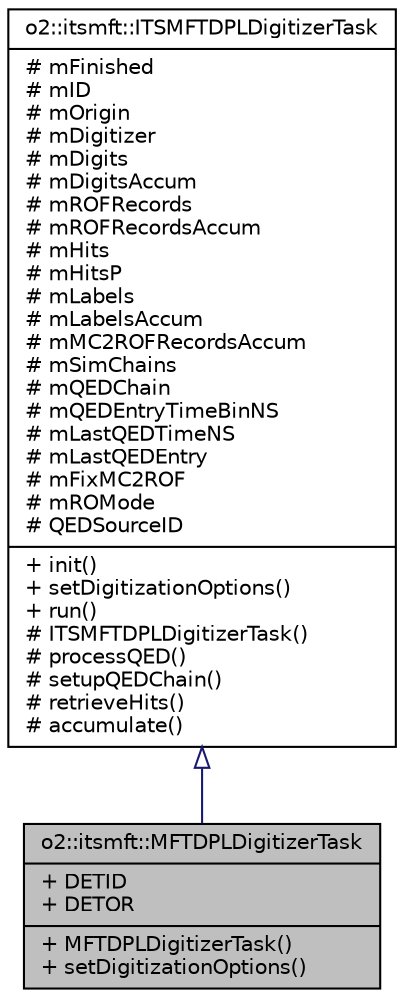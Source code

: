 digraph "o2::itsmft::MFTDPLDigitizerTask"
{
 // INTERACTIVE_SVG=YES
  bgcolor="transparent";
  edge [fontname="Helvetica",fontsize="10",labelfontname="Helvetica",labelfontsize="10"];
  node [fontname="Helvetica",fontsize="10",shape=record];
  Node1 [label="{o2::itsmft::MFTDPLDigitizerTask\n|+ DETID\l+ DETOR\l|+ MFTDPLDigitizerTask()\l+ setDigitizationOptions()\l}",height=0.2,width=0.4,color="black", fillcolor="grey75", style="filled", fontcolor="black"];
  Node2 -> Node1 [dir="back",color="midnightblue",fontsize="10",style="solid",arrowtail="onormal",fontname="Helvetica"];
  Node2 [label="{o2::itsmft::ITSMFTDPLDigitizerTask\n|# mFinished\l# mID\l# mOrigin\l# mDigitizer\l# mDigits\l# mDigitsAccum\l# mROFRecords\l# mROFRecordsAccum\l# mHits\l# mHitsP\l# mLabels\l# mLabelsAccum\l# mMC2ROFRecordsAccum\l# mSimChains\l# mQEDChain\l# mQEDEntryTimeBinNS\l# mLastQEDTimeNS\l# mLastQEDEntry\l# mFixMC2ROF\l# mROMode\l# QEDSourceID\l|+ init()\l+ setDigitizationOptions()\l+ run()\l# ITSMFTDPLDigitizerTask()\l# processQED()\l# setupQEDChain()\l# retrieveHits()\l# accumulate()\l}",height=0.2,width=0.4,color="black",URL="$dd/d3a/classo2_1_1itsmft_1_1ITSMFTDPLDigitizerTask.html"];
}

